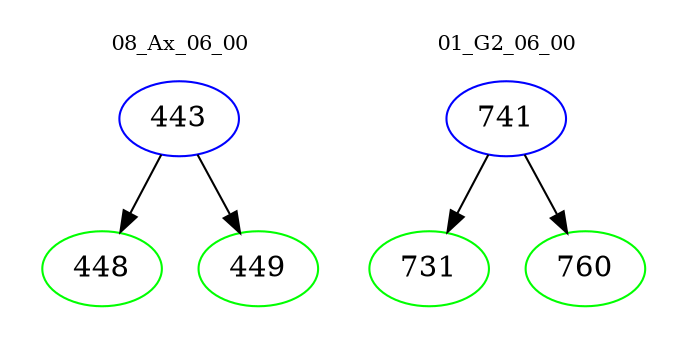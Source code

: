 digraph{
subgraph cluster_0 {
color = white
label = "08_Ax_06_00";
fontsize=10;
T0_443 [label="443", color="blue"]
T0_443 -> T0_448 [color="black"]
T0_448 [label="448", color="green"]
T0_443 -> T0_449 [color="black"]
T0_449 [label="449", color="green"]
}
subgraph cluster_1 {
color = white
label = "01_G2_06_00";
fontsize=10;
T1_741 [label="741", color="blue"]
T1_741 -> T1_731 [color="black"]
T1_731 [label="731", color="green"]
T1_741 -> T1_760 [color="black"]
T1_760 [label="760", color="green"]
}
}
